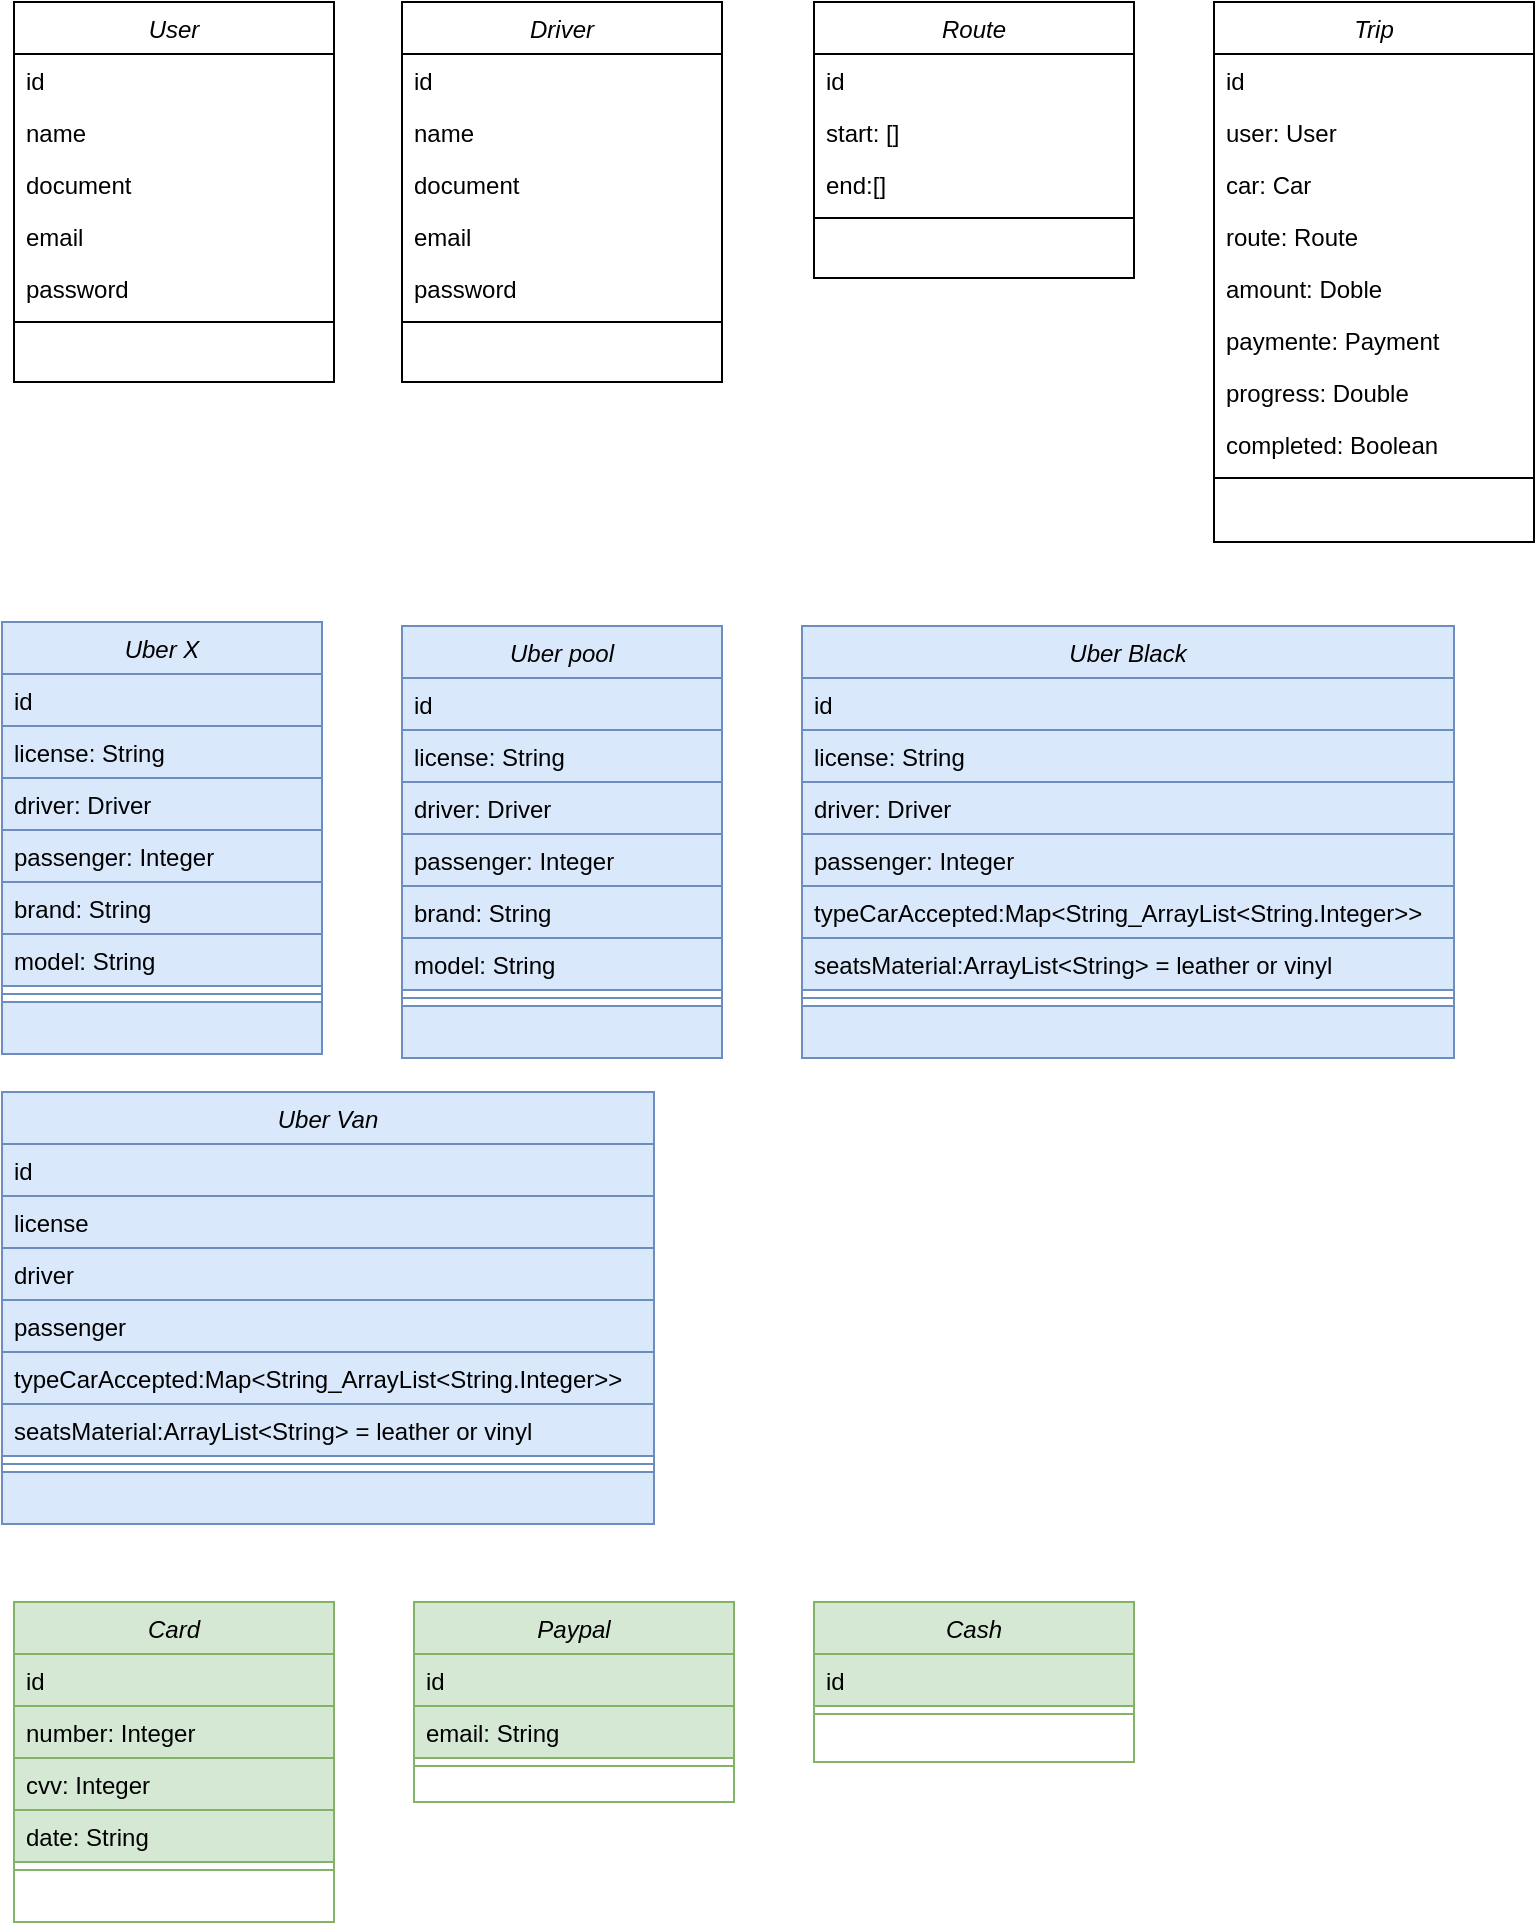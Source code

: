 <mxfile version="17.4.6" type="github">
  <diagram id="C5RBs43oDa-KdzZeNtuy" name="Page-1">
    <mxGraphModel dx="635" dy="436" grid="1" gridSize="10" guides="1" tooltips="1" connect="1" arrows="1" fold="1" page="1" pageScale="1" pageWidth="827" pageHeight="1169" math="0" shadow="0">
      <root>
        <mxCell id="WIyWlLk6GJQsqaUBKTNV-0" />
        <mxCell id="WIyWlLk6GJQsqaUBKTNV-1" parent="WIyWlLk6GJQsqaUBKTNV-0" />
        <mxCell id="zkfFHV4jXpPFQw0GAbJ--0" value="User" style="swimlane;fontStyle=2;align=center;verticalAlign=top;childLayout=stackLayout;horizontal=1;startSize=26;horizontalStack=0;resizeParent=1;resizeLast=0;collapsible=1;marginBottom=0;rounded=0;shadow=0;strokeWidth=1;" parent="WIyWlLk6GJQsqaUBKTNV-1" vertex="1">
          <mxGeometry x="40" y="40" width="160" height="190" as="geometry">
            <mxRectangle x="140" y="120" width="160" height="26" as="alternateBounds" />
          </mxGeometry>
        </mxCell>
        <mxCell id="zkfFHV4jXpPFQw0GAbJ--1" value="id" style="text;align=left;verticalAlign=top;spacingLeft=4;spacingRight=4;overflow=hidden;rotatable=0;points=[[0,0.5],[1,0.5]];portConstraint=eastwest;" parent="zkfFHV4jXpPFQw0GAbJ--0" vertex="1">
          <mxGeometry y="26" width="160" height="26" as="geometry" />
        </mxCell>
        <mxCell id="zkfFHV4jXpPFQw0GAbJ--2" value="name" style="text;align=left;verticalAlign=top;spacingLeft=4;spacingRight=4;overflow=hidden;rotatable=0;points=[[0,0.5],[1,0.5]];portConstraint=eastwest;rounded=0;shadow=0;html=0;" parent="zkfFHV4jXpPFQw0GAbJ--0" vertex="1">
          <mxGeometry y="52" width="160" height="26" as="geometry" />
        </mxCell>
        <mxCell id="zkfFHV4jXpPFQw0GAbJ--3" value="document" style="text;align=left;verticalAlign=top;spacingLeft=4;spacingRight=4;overflow=hidden;rotatable=0;points=[[0,0.5],[1,0.5]];portConstraint=eastwest;rounded=0;shadow=0;html=0;" parent="zkfFHV4jXpPFQw0GAbJ--0" vertex="1">
          <mxGeometry y="78" width="160" height="26" as="geometry" />
        </mxCell>
        <mxCell id="Rqe4wK9HPsTCAOAmtb5h-46" value="email" style="text;strokeColor=none;fillColor=none;align=left;verticalAlign=top;spacingLeft=4;spacingRight=4;overflow=hidden;rotatable=0;points=[[0,0.5],[1,0.5]];portConstraint=eastwest;" parent="zkfFHV4jXpPFQw0GAbJ--0" vertex="1">
          <mxGeometry y="104" width="160" height="26" as="geometry" />
        </mxCell>
        <mxCell id="Rqe4wK9HPsTCAOAmtb5h-47" value="password" style="text;strokeColor=none;fillColor=none;align=left;verticalAlign=top;spacingLeft=4;spacingRight=4;overflow=hidden;rotatable=0;points=[[0,0.5],[1,0.5]];portConstraint=eastwest;" parent="zkfFHV4jXpPFQw0GAbJ--0" vertex="1">
          <mxGeometry y="130" width="160" height="26" as="geometry" />
        </mxCell>
        <mxCell id="zkfFHV4jXpPFQw0GAbJ--4" value="" style="line;html=1;strokeWidth=1;align=left;verticalAlign=middle;spacingTop=-1;spacingLeft=3;spacingRight=3;rotatable=0;labelPosition=right;points=[];portConstraint=eastwest;" parent="zkfFHV4jXpPFQw0GAbJ--0" vertex="1">
          <mxGeometry y="156" width="160" height="8" as="geometry" />
        </mxCell>
        <mxCell id="Rqe4wK9HPsTCAOAmtb5h-0" value="Driver" style="swimlane;fontStyle=2;align=center;verticalAlign=top;childLayout=stackLayout;horizontal=1;startSize=26;horizontalStack=0;resizeParent=1;resizeLast=0;collapsible=1;marginBottom=0;rounded=0;shadow=0;strokeWidth=1;" parent="WIyWlLk6GJQsqaUBKTNV-1" vertex="1">
          <mxGeometry x="234" y="40" width="160" height="190" as="geometry">
            <mxRectangle x="230" y="140" width="160" height="26" as="alternateBounds" />
          </mxGeometry>
        </mxCell>
        <mxCell id="Rqe4wK9HPsTCAOAmtb5h-1" value="id" style="text;align=left;verticalAlign=top;spacingLeft=4;spacingRight=4;overflow=hidden;rotatable=0;points=[[0,0.5],[1,0.5]];portConstraint=eastwest;" parent="Rqe4wK9HPsTCAOAmtb5h-0" vertex="1">
          <mxGeometry y="26" width="160" height="26" as="geometry" />
        </mxCell>
        <mxCell id="Rqe4wK9HPsTCAOAmtb5h-2" value="name" style="text;align=left;verticalAlign=top;spacingLeft=4;spacingRight=4;overflow=hidden;rotatable=0;points=[[0,0.5],[1,0.5]];portConstraint=eastwest;rounded=0;shadow=0;html=0;" parent="Rqe4wK9HPsTCAOAmtb5h-0" vertex="1">
          <mxGeometry y="52" width="160" height="26" as="geometry" />
        </mxCell>
        <mxCell id="Rqe4wK9HPsTCAOAmtb5h-3" value="document" style="text;align=left;verticalAlign=top;spacingLeft=4;spacingRight=4;overflow=hidden;rotatable=0;points=[[0,0.5],[1,0.5]];portConstraint=eastwest;rounded=0;shadow=0;html=0;" parent="Rqe4wK9HPsTCAOAmtb5h-0" vertex="1">
          <mxGeometry y="78" width="160" height="26" as="geometry" />
        </mxCell>
        <mxCell id="Rqe4wK9HPsTCAOAmtb5h-49" value="email" style="text;align=left;verticalAlign=top;spacingLeft=4;spacingRight=4;overflow=hidden;rotatable=0;points=[[0,0.5],[1,0.5]];portConstraint=eastwest;rounded=0;shadow=0;html=0;" parent="Rqe4wK9HPsTCAOAmtb5h-0" vertex="1">
          <mxGeometry y="104" width="160" height="26" as="geometry" />
        </mxCell>
        <mxCell id="Rqe4wK9HPsTCAOAmtb5h-50" value="password" style="text;align=left;verticalAlign=top;spacingLeft=4;spacingRight=4;overflow=hidden;rotatable=0;points=[[0,0.5],[1,0.5]];portConstraint=eastwest;rounded=0;shadow=0;html=0;" parent="Rqe4wK9HPsTCAOAmtb5h-0" vertex="1">
          <mxGeometry y="130" width="160" height="26" as="geometry" />
        </mxCell>
        <mxCell id="Rqe4wK9HPsTCAOAmtb5h-4" value="" style="line;html=1;strokeWidth=1;align=left;verticalAlign=middle;spacingTop=-1;spacingLeft=3;spacingRight=3;rotatable=0;labelPosition=right;points=[];portConstraint=eastwest;" parent="Rqe4wK9HPsTCAOAmtb5h-0" vertex="1">
          <mxGeometry y="156" width="160" height="8" as="geometry" />
        </mxCell>
        <mxCell id="Rqe4wK9HPsTCAOAmtb5h-6" value="Route" style="swimlane;fontStyle=2;align=center;verticalAlign=top;childLayout=stackLayout;horizontal=1;startSize=26;horizontalStack=0;resizeParent=1;resizeLast=0;collapsible=1;marginBottom=0;rounded=0;shadow=0;strokeWidth=1;" parent="WIyWlLk6GJQsqaUBKTNV-1" vertex="1">
          <mxGeometry x="440" y="40" width="160" height="138" as="geometry">
            <mxRectangle x="230" y="140" width="160" height="26" as="alternateBounds" />
          </mxGeometry>
        </mxCell>
        <mxCell id="Rqe4wK9HPsTCAOAmtb5h-7" value="id" style="text;align=left;verticalAlign=top;spacingLeft=4;spacingRight=4;overflow=hidden;rotatable=0;points=[[0,0.5],[1,0.5]];portConstraint=eastwest;" parent="Rqe4wK9HPsTCAOAmtb5h-6" vertex="1">
          <mxGeometry y="26" width="160" height="26" as="geometry" />
        </mxCell>
        <mxCell id="Rqe4wK9HPsTCAOAmtb5h-8" value="start: []" style="text;align=left;verticalAlign=top;spacingLeft=4;spacingRight=4;overflow=hidden;rotatable=0;points=[[0,0.5],[1,0.5]];portConstraint=eastwest;rounded=0;shadow=0;html=0;" parent="Rqe4wK9HPsTCAOAmtb5h-6" vertex="1">
          <mxGeometry y="52" width="160" height="26" as="geometry" />
        </mxCell>
        <mxCell id="Rqe4wK9HPsTCAOAmtb5h-9" value="end:[]" style="text;align=left;verticalAlign=top;spacingLeft=4;spacingRight=4;overflow=hidden;rotatable=0;points=[[0,0.5],[1,0.5]];portConstraint=eastwest;rounded=0;shadow=0;html=0;" parent="Rqe4wK9HPsTCAOAmtb5h-6" vertex="1">
          <mxGeometry y="78" width="160" height="26" as="geometry" />
        </mxCell>
        <mxCell id="Rqe4wK9HPsTCAOAmtb5h-10" value="" style="line;html=1;strokeWidth=1;align=left;verticalAlign=middle;spacingTop=-1;spacingLeft=3;spacingRight=3;rotatable=0;labelPosition=right;points=[];portConstraint=eastwest;" parent="Rqe4wK9HPsTCAOAmtb5h-6" vertex="1">
          <mxGeometry y="104" width="160" height="8" as="geometry" />
        </mxCell>
        <mxCell id="Rqe4wK9HPsTCAOAmtb5h-24" value="Uber Black" style="swimlane;fontStyle=2;align=center;verticalAlign=top;childLayout=stackLayout;horizontal=1;startSize=26;horizontalStack=0;resizeParent=1;resizeLast=0;collapsible=1;marginBottom=0;rounded=0;shadow=0;strokeWidth=1;fillColor=#dae8fc;strokeColor=#6c8ebf;" parent="WIyWlLk6GJQsqaUBKTNV-1" vertex="1">
          <mxGeometry x="434" y="352" width="326" height="216" as="geometry">
            <mxRectangle x="230" y="140" width="160" height="26" as="alternateBounds" />
          </mxGeometry>
        </mxCell>
        <mxCell id="Rqe4wK9HPsTCAOAmtb5h-25" value="id" style="text;align=left;verticalAlign=top;spacingLeft=4;spacingRight=4;overflow=hidden;rotatable=0;points=[[0,0.5],[1,0.5]];portConstraint=eastwest;fillColor=#dae8fc;strokeColor=#6c8ebf;" parent="Rqe4wK9HPsTCAOAmtb5h-24" vertex="1">
          <mxGeometry y="26" width="326" height="26" as="geometry" />
        </mxCell>
        <mxCell id="Rqe4wK9HPsTCAOAmtb5h-26" value="license: String" style="text;align=left;verticalAlign=top;spacingLeft=4;spacingRight=4;overflow=hidden;rotatable=0;points=[[0,0.5],[1,0.5]];portConstraint=eastwest;rounded=0;shadow=0;html=0;fillColor=#dae8fc;strokeColor=#6c8ebf;" parent="Rqe4wK9HPsTCAOAmtb5h-24" vertex="1">
          <mxGeometry y="52" width="326" height="26" as="geometry" />
        </mxCell>
        <mxCell id="Rqe4wK9HPsTCAOAmtb5h-63" value="driver: Driver" style="text;align=left;verticalAlign=top;spacingLeft=4;spacingRight=4;overflow=hidden;rotatable=0;points=[[0,0.5],[1,0.5]];portConstraint=eastwest;rounded=0;shadow=0;html=0;fillColor=#dae8fc;strokeColor=#6c8ebf;" parent="Rqe4wK9HPsTCAOAmtb5h-24" vertex="1">
          <mxGeometry y="78" width="326" height="26" as="geometry" />
        </mxCell>
        <mxCell id="Rqe4wK9HPsTCAOAmtb5h-27" value="passenger: Integer" style="text;align=left;verticalAlign=top;spacingLeft=4;spacingRight=4;overflow=hidden;rotatable=0;points=[[0,0.5],[1,0.5]];portConstraint=eastwest;rounded=0;shadow=0;html=0;fillColor=#dae8fc;strokeColor=#6c8ebf;" parent="Rqe4wK9HPsTCAOAmtb5h-24" vertex="1">
          <mxGeometry y="104" width="326" height="26" as="geometry" />
        </mxCell>
        <mxCell id="Rqe4wK9HPsTCAOAmtb5h-64" value="typeCarAccepted:Map&lt;String_ArrayList&lt;String.Integer&gt;&gt;" style="text;align=left;verticalAlign=top;spacingLeft=4;spacingRight=4;overflow=hidden;rotatable=0;points=[[0,0.5],[1,0.5]];portConstraint=eastwest;rounded=0;shadow=0;html=0;fillColor=#dae8fc;strokeColor=#6c8ebf;" parent="Rqe4wK9HPsTCAOAmtb5h-24" vertex="1">
          <mxGeometry y="130" width="326" height="26" as="geometry" />
        </mxCell>
        <mxCell id="Rqe4wK9HPsTCAOAmtb5h-65" value="seatsMaterial:ArrayList&lt;String&gt; = leather or vinyl" style="text;align=left;verticalAlign=top;spacingLeft=4;spacingRight=4;overflow=hidden;rotatable=0;points=[[0,0.5],[1,0.5]];portConstraint=eastwest;rounded=0;shadow=0;html=0;fillColor=#dae8fc;strokeColor=#6c8ebf;" parent="Rqe4wK9HPsTCAOAmtb5h-24" vertex="1">
          <mxGeometry y="156" width="326" height="26" as="geometry" />
        </mxCell>
        <mxCell id="Rqe4wK9HPsTCAOAmtb5h-28" value="" style="line;html=1;strokeWidth=1;align=left;verticalAlign=middle;spacingTop=-1;spacingLeft=3;spacingRight=3;rotatable=0;labelPosition=right;points=[];portConstraint=eastwest;fillColor=#dae8fc;strokeColor=#6c8ebf;" parent="Rqe4wK9HPsTCAOAmtb5h-24" vertex="1">
          <mxGeometry y="182" width="326" height="8" as="geometry" />
        </mxCell>
        <mxCell id="Rqe4wK9HPsTCAOAmtb5h-29" value="" style="text;align=left;verticalAlign=top;spacingLeft=4;spacingRight=4;overflow=hidden;rotatable=0;points=[[0,0.5],[1,0.5]];portConstraint=eastwest;fillColor=#dae8fc;strokeColor=#6c8ebf;" parent="Rqe4wK9HPsTCAOAmtb5h-24" vertex="1">
          <mxGeometry y="190" width="326" height="26" as="geometry" />
        </mxCell>
        <mxCell id="Rqe4wK9HPsTCAOAmtb5h-30" value="Uber X" style="swimlane;fontStyle=2;align=center;verticalAlign=top;childLayout=stackLayout;horizontal=1;startSize=26;horizontalStack=0;resizeParent=1;resizeLast=0;collapsible=1;marginBottom=0;rounded=0;shadow=0;strokeWidth=1;fillColor=#dae8fc;strokeColor=#6c8ebf;" parent="WIyWlLk6GJQsqaUBKTNV-1" vertex="1">
          <mxGeometry x="34" y="350" width="160" height="216" as="geometry">
            <mxRectangle x="230" y="140" width="160" height="26" as="alternateBounds" />
          </mxGeometry>
        </mxCell>
        <mxCell id="Rqe4wK9HPsTCAOAmtb5h-31" value="id" style="text;align=left;verticalAlign=top;spacingLeft=4;spacingRight=4;overflow=hidden;rotatable=0;points=[[0,0.5],[1,0.5]];portConstraint=eastwest;fillColor=#dae8fc;strokeColor=#6c8ebf;" parent="Rqe4wK9HPsTCAOAmtb5h-30" vertex="1">
          <mxGeometry y="26" width="160" height="26" as="geometry" />
        </mxCell>
        <mxCell id="Rqe4wK9HPsTCAOAmtb5h-32" value="license: String" style="text;align=left;verticalAlign=top;spacingLeft=4;spacingRight=4;overflow=hidden;rotatable=0;points=[[0,0.5],[1,0.5]];portConstraint=eastwest;rounded=0;shadow=0;html=0;fillColor=#dae8fc;strokeColor=#6c8ebf;" parent="Rqe4wK9HPsTCAOAmtb5h-30" vertex="1">
          <mxGeometry y="52" width="160" height="26" as="geometry" />
        </mxCell>
        <mxCell id="Rqe4wK9HPsTCAOAmtb5h-51" value="driver: Driver" style="text;align=left;verticalAlign=top;spacingLeft=4;spacingRight=4;overflow=hidden;rotatable=0;points=[[0,0.5],[1,0.5]];portConstraint=eastwest;rounded=0;shadow=0;html=0;fillColor=#dae8fc;strokeColor=#6c8ebf;" parent="Rqe4wK9HPsTCAOAmtb5h-30" vertex="1">
          <mxGeometry y="78" width="160" height="26" as="geometry" />
        </mxCell>
        <mxCell id="Rqe4wK9HPsTCAOAmtb5h-33" value="passenger: Integer" style="text;align=left;verticalAlign=top;spacingLeft=4;spacingRight=4;overflow=hidden;rotatable=0;points=[[0,0.5],[1,0.5]];portConstraint=eastwest;rounded=0;shadow=0;html=0;fillColor=#dae8fc;strokeColor=#6c8ebf;" parent="Rqe4wK9HPsTCAOAmtb5h-30" vertex="1">
          <mxGeometry y="104" width="160" height="26" as="geometry" />
        </mxCell>
        <mxCell id="Rqe4wK9HPsTCAOAmtb5h-52" value="brand: String" style="text;align=left;verticalAlign=top;spacingLeft=4;spacingRight=4;overflow=hidden;rotatable=0;points=[[0,0.5],[1,0.5]];portConstraint=eastwest;rounded=0;shadow=0;html=0;fillColor=#dae8fc;strokeColor=#6c8ebf;" parent="Rqe4wK9HPsTCAOAmtb5h-30" vertex="1">
          <mxGeometry y="130" width="160" height="26" as="geometry" />
        </mxCell>
        <mxCell id="Rqe4wK9HPsTCAOAmtb5h-53" value="model: String" style="text;align=left;verticalAlign=top;spacingLeft=4;spacingRight=4;overflow=hidden;rotatable=0;points=[[0,0.5],[1,0.5]];portConstraint=eastwest;rounded=0;shadow=0;html=0;fillColor=#dae8fc;strokeColor=#6c8ebf;" parent="Rqe4wK9HPsTCAOAmtb5h-30" vertex="1">
          <mxGeometry y="156" width="160" height="26" as="geometry" />
        </mxCell>
        <mxCell id="Rqe4wK9HPsTCAOAmtb5h-34" value="" style="line;html=1;strokeWidth=1;align=left;verticalAlign=middle;spacingTop=-1;spacingLeft=3;spacingRight=3;rotatable=0;labelPosition=right;points=[];portConstraint=eastwest;fillColor=#dae8fc;strokeColor=#6c8ebf;" parent="Rqe4wK9HPsTCAOAmtb5h-30" vertex="1">
          <mxGeometry y="182" width="160" height="8" as="geometry" />
        </mxCell>
        <mxCell id="Rqe4wK9HPsTCAOAmtb5h-35" value="" style="text;align=left;verticalAlign=top;spacingLeft=4;spacingRight=4;overflow=hidden;rotatable=0;points=[[0,0.5],[1,0.5]];portConstraint=eastwest;fillColor=#dae8fc;strokeColor=#6c8ebf;" parent="Rqe4wK9HPsTCAOAmtb5h-30" vertex="1">
          <mxGeometry y="190" width="160" height="26" as="geometry" />
        </mxCell>
        <mxCell id="Rqe4wK9HPsTCAOAmtb5h-54" value="Uber pool" style="swimlane;fontStyle=2;align=center;verticalAlign=top;childLayout=stackLayout;horizontal=1;startSize=26;horizontalStack=0;resizeParent=1;resizeLast=0;collapsible=1;marginBottom=0;rounded=0;shadow=0;strokeWidth=1;fillColor=#dae8fc;strokeColor=#6c8ebf;" parent="WIyWlLk6GJQsqaUBKTNV-1" vertex="1">
          <mxGeometry x="234" y="352" width="160" height="216" as="geometry">
            <mxRectangle x="230" y="140" width="160" height="26" as="alternateBounds" />
          </mxGeometry>
        </mxCell>
        <mxCell id="Rqe4wK9HPsTCAOAmtb5h-55" value="id" style="text;align=left;verticalAlign=top;spacingLeft=4;spacingRight=4;overflow=hidden;rotatable=0;points=[[0,0.5],[1,0.5]];portConstraint=eastwest;fillColor=#dae8fc;strokeColor=#6c8ebf;" parent="Rqe4wK9HPsTCAOAmtb5h-54" vertex="1">
          <mxGeometry y="26" width="160" height="26" as="geometry" />
        </mxCell>
        <mxCell id="Rqe4wK9HPsTCAOAmtb5h-56" value="license: String" style="text;align=left;verticalAlign=top;spacingLeft=4;spacingRight=4;overflow=hidden;rotatable=0;points=[[0,0.5],[1,0.5]];portConstraint=eastwest;rounded=0;shadow=0;html=0;fillColor=#dae8fc;strokeColor=#6c8ebf;" parent="Rqe4wK9HPsTCAOAmtb5h-54" vertex="1">
          <mxGeometry y="52" width="160" height="26" as="geometry" />
        </mxCell>
        <mxCell id="Rqe4wK9HPsTCAOAmtb5h-57" value="driver: Driver" style="text;align=left;verticalAlign=top;spacingLeft=4;spacingRight=4;overflow=hidden;rotatable=0;points=[[0,0.5],[1,0.5]];portConstraint=eastwest;rounded=0;shadow=0;html=0;fillColor=#dae8fc;strokeColor=#6c8ebf;" parent="Rqe4wK9HPsTCAOAmtb5h-54" vertex="1">
          <mxGeometry y="78" width="160" height="26" as="geometry" />
        </mxCell>
        <mxCell id="Rqe4wK9HPsTCAOAmtb5h-58" value="passenger: Integer" style="text;align=left;verticalAlign=top;spacingLeft=4;spacingRight=4;overflow=hidden;rotatable=0;points=[[0,0.5],[1,0.5]];portConstraint=eastwest;rounded=0;shadow=0;html=0;fillColor=#dae8fc;strokeColor=#6c8ebf;" parent="Rqe4wK9HPsTCAOAmtb5h-54" vertex="1">
          <mxGeometry y="104" width="160" height="26" as="geometry" />
        </mxCell>
        <mxCell id="Rqe4wK9HPsTCAOAmtb5h-59" value="brand: String" style="text;align=left;verticalAlign=top;spacingLeft=4;spacingRight=4;overflow=hidden;rotatable=0;points=[[0,0.5],[1,0.5]];portConstraint=eastwest;rounded=0;shadow=0;html=0;fillColor=#dae8fc;strokeColor=#6c8ebf;" parent="Rqe4wK9HPsTCAOAmtb5h-54" vertex="1">
          <mxGeometry y="130" width="160" height="26" as="geometry" />
        </mxCell>
        <mxCell id="Rqe4wK9HPsTCAOAmtb5h-60" value="model: String" style="text;align=left;verticalAlign=top;spacingLeft=4;spacingRight=4;overflow=hidden;rotatable=0;points=[[0,0.5],[1,0.5]];portConstraint=eastwest;rounded=0;shadow=0;html=0;fillColor=#dae8fc;strokeColor=#6c8ebf;" parent="Rqe4wK9HPsTCAOAmtb5h-54" vertex="1">
          <mxGeometry y="156" width="160" height="26" as="geometry" />
        </mxCell>
        <mxCell id="Rqe4wK9HPsTCAOAmtb5h-61" value="" style="line;html=1;strokeWidth=1;align=left;verticalAlign=middle;spacingTop=-1;spacingLeft=3;spacingRight=3;rotatable=0;labelPosition=right;points=[];portConstraint=eastwest;fillColor=#dae8fc;strokeColor=#6c8ebf;" parent="Rqe4wK9HPsTCAOAmtb5h-54" vertex="1">
          <mxGeometry y="182" width="160" height="8" as="geometry" />
        </mxCell>
        <mxCell id="Rqe4wK9HPsTCAOAmtb5h-62" value="" style="text;align=left;verticalAlign=top;spacingLeft=4;spacingRight=4;overflow=hidden;rotatable=0;points=[[0,0.5],[1,0.5]];portConstraint=eastwest;fillColor=#dae8fc;strokeColor=#6c8ebf;" parent="Rqe4wK9HPsTCAOAmtb5h-54" vertex="1">
          <mxGeometry y="190" width="160" height="26" as="geometry" />
        </mxCell>
        <mxCell id="Rqe4wK9HPsTCAOAmtb5h-66" value="Uber Van" style="swimlane;fontStyle=2;align=center;verticalAlign=top;childLayout=stackLayout;horizontal=1;startSize=26;horizontalStack=0;resizeParent=1;resizeLast=0;collapsible=1;marginBottom=0;rounded=0;shadow=0;strokeWidth=1;fillColor=#dae8fc;strokeColor=#6c8ebf;" parent="WIyWlLk6GJQsqaUBKTNV-1" vertex="1">
          <mxGeometry x="34" y="585" width="326" height="216" as="geometry">
            <mxRectangle x="230" y="140" width="160" height="26" as="alternateBounds" />
          </mxGeometry>
        </mxCell>
        <mxCell id="Rqe4wK9HPsTCAOAmtb5h-67" value="id" style="text;align=left;verticalAlign=top;spacingLeft=4;spacingRight=4;overflow=hidden;rotatable=0;points=[[0,0.5],[1,0.5]];portConstraint=eastwest;fillColor=#dae8fc;strokeColor=#6c8ebf;" parent="Rqe4wK9HPsTCAOAmtb5h-66" vertex="1">
          <mxGeometry y="26" width="326" height="26" as="geometry" />
        </mxCell>
        <mxCell id="Rqe4wK9HPsTCAOAmtb5h-68" value="license" style="text;align=left;verticalAlign=top;spacingLeft=4;spacingRight=4;overflow=hidden;rotatable=0;points=[[0,0.5],[1,0.5]];portConstraint=eastwest;rounded=0;shadow=0;html=0;fillColor=#dae8fc;strokeColor=#6c8ebf;" parent="Rqe4wK9HPsTCAOAmtb5h-66" vertex="1">
          <mxGeometry y="52" width="326" height="26" as="geometry" />
        </mxCell>
        <mxCell id="Rqe4wK9HPsTCAOAmtb5h-69" value="driver" style="text;align=left;verticalAlign=top;spacingLeft=4;spacingRight=4;overflow=hidden;rotatable=0;points=[[0,0.5],[1,0.5]];portConstraint=eastwest;rounded=0;shadow=0;html=0;fillColor=#dae8fc;strokeColor=#6c8ebf;" parent="Rqe4wK9HPsTCAOAmtb5h-66" vertex="1">
          <mxGeometry y="78" width="326" height="26" as="geometry" />
        </mxCell>
        <mxCell id="Rqe4wK9HPsTCAOAmtb5h-70" value="passenger" style="text;align=left;verticalAlign=top;spacingLeft=4;spacingRight=4;overflow=hidden;rotatable=0;points=[[0,0.5],[1,0.5]];portConstraint=eastwest;rounded=0;shadow=0;html=0;fillColor=#dae8fc;strokeColor=#6c8ebf;" parent="Rqe4wK9HPsTCAOAmtb5h-66" vertex="1">
          <mxGeometry y="104" width="326" height="26" as="geometry" />
        </mxCell>
        <mxCell id="Rqe4wK9HPsTCAOAmtb5h-71" value="typeCarAccepted:Map&lt;String_ArrayList&lt;String.Integer&gt;&gt;" style="text;align=left;verticalAlign=top;spacingLeft=4;spacingRight=4;overflow=hidden;rotatable=0;points=[[0,0.5],[1,0.5]];portConstraint=eastwest;rounded=0;shadow=0;html=0;fillColor=#dae8fc;strokeColor=#6c8ebf;" parent="Rqe4wK9HPsTCAOAmtb5h-66" vertex="1">
          <mxGeometry y="130" width="326" height="26" as="geometry" />
        </mxCell>
        <mxCell id="Rqe4wK9HPsTCAOAmtb5h-72" value="seatsMaterial:ArrayList&lt;String&gt; = leather or vinyl" style="text;align=left;verticalAlign=top;spacingLeft=4;spacingRight=4;overflow=hidden;rotatable=0;points=[[0,0.5],[1,0.5]];portConstraint=eastwest;rounded=0;shadow=0;html=0;fillColor=#dae8fc;strokeColor=#6c8ebf;" parent="Rqe4wK9HPsTCAOAmtb5h-66" vertex="1">
          <mxGeometry y="156" width="326" height="26" as="geometry" />
        </mxCell>
        <mxCell id="Rqe4wK9HPsTCAOAmtb5h-73" value="" style="line;html=1;strokeWidth=1;align=left;verticalAlign=middle;spacingTop=-1;spacingLeft=3;spacingRight=3;rotatable=0;labelPosition=right;points=[];portConstraint=eastwest;fillColor=#dae8fc;strokeColor=#6c8ebf;" parent="Rqe4wK9HPsTCAOAmtb5h-66" vertex="1">
          <mxGeometry y="182" width="326" height="8" as="geometry" />
        </mxCell>
        <mxCell id="Rqe4wK9HPsTCAOAmtb5h-74" value="" style="text;align=left;verticalAlign=top;spacingLeft=4;spacingRight=4;overflow=hidden;rotatable=0;points=[[0,0.5],[1,0.5]];portConstraint=eastwest;fillColor=#dae8fc;strokeColor=#6c8ebf;" parent="Rqe4wK9HPsTCAOAmtb5h-66" vertex="1">
          <mxGeometry y="190" width="326" height="26" as="geometry" />
        </mxCell>
        <mxCell id="Rqe4wK9HPsTCAOAmtb5h-75" value="Card" style="swimlane;fontStyle=2;align=center;verticalAlign=top;childLayout=stackLayout;horizontal=1;startSize=26;horizontalStack=0;resizeParent=1;resizeLast=0;collapsible=1;marginBottom=0;rounded=0;shadow=0;strokeWidth=1;fillColor=#d5e8d4;strokeColor=#82b366;" parent="WIyWlLk6GJQsqaUBKTNV-1" vertex="1">
          <mxGeometry x="40" y="840" width="160" height="160" as="geometry">
            <mxRectangle x="140" y="120" width="160" height="26" as="alternateBounds" />
          </mxGeometry>
        </mxCell>
        <mxCell id="Rqe4wK9HPsTCAOAmtb5h-76" value="id" style="text;align=left;verticalAlign=top;spacingLeft=4;spacingRight=4;overflow=hidden;rotatable=0;points=[[0,0.5],[1,0.5]];portConstraint=eastwest;fillColor=#d5e8d4;strokeColor=#82b366;" parent="Rqe4wK9HPsTCAOAmtb5h-75" vertex="1">
          <mxGeometry y="26" width="160" height="26" as="geometry" />
        </mxCell>
        <mxCell id="Rqe4wK9HPsTCAOAmtb5h-77" value="number: Integer" style="text;align=left;verticalAlign=top;spacingLeft=4;spacingRight=4;overflow=hidden;rotatable=0;points=[[0,0.5],[1,0.5]];portConstraint=eastwest;rounded=0;shadow=0;html=0;fillColor=#d5e8d4;strokeColor=#82b366;" parent="Rqe4wK9HPsTCAOAmtb5h-75" vertex="1">
          <mxGeometry y="52" width="160" height="26" as="geometry" />
        </mxCell>
        <mxCell id="Rqe4wK9HPsTCAOAmtb5h-78" value="cvv: Integer" style="text;align=left;verticalAlign=top;spacingLeft=4;spacingRight=4;overflow=hidden;rotatable=0;points=[[0,0.5],[1,0.5]];portConstraint=eastwest;rounded=0;shadow=0;html=0;fillColor=#d5e8d4;strokeColor=#82b366;" parent="Rqe4wK9HPsTCAOAmtb5h-75" vertex="1">
          <mxGeometry y="78" width="160" height="26" as="geometry" />
        </mxCell>
        <mxCell id="Rqe4wK9HPsTCAOAmtb5h-79" value="date: String" style="text;strokeColor=#82b366;fillColor=#d5e8d4;align=left;verticalAlign=top;spacingLeft=4;spacingRight=4;overflow=hidden;rotatable=0;points=[[0,0.5],[1,0.5]];portConstraint=eastwest;" parent="Rqe4wK9HPsTCAOAmtb5h-75" vertex="1">
          <mxGeometry y="104" width="160" height="26" as="geometry" />
        </mxCell>
        <mxCell id="Rqe4wK9HPsTCAOAmtb5h-81" value="" style="line;html=1;strokeWidth=1;align=left;verticalAlign=middle;spacingTop=-1;spacingLeft=3;spacingRight=3;rotatable=0;labelPosition=right;points=[];portConstraint=eastwest;fillColor=#d5e8d4;strokeColor=#82b366;" parent="Rqe4wK9HPsTCAOAmtb5h-75" vertex="1">
          <mxGeometry y="130" width="160" height="8" as="geometry" />
        </mxCell>
        <mxCell id="Rqe4wK9HPsTCAOAmtb5h-82" value="Paypal" style="swimlane;fontStyle=2;align=center;verticalAlign=top;childLayout=stackLayout;horizontal=1;startSize=26;horizontalStack=0;resizeParent=1;resizeLast=0;collapsible=1;marginBottom=0;rounded=0;shadow=0;strokeWidth=1;fillColor=#d5e8d4;strokeColor=#82b366;" parent="WIyWlLk6GJQsqaUBKTNV-1" vertex="1">
          <mxGeometry x="240" y="840" width="160" height="100" as="geometry">
            <mxRectangle x="140" y="120" width="160" height="26" as="alternateBounds" />
          </mxGeometry>
        </mxCell>
        <mxCell id="Rqe4wK9HPsTCAOAmtb5h-83" value="id" style="text;align=left;verticalAlign=top;spacingLeft=4;spacingRight=4;overflow=hidden;rotatable=0;points=[[0,0.5],[1,0.5]];portConstraint=eastwest;fillColor=#d5e8d4;strokeColor=#82b366;" parent="Rqe4wK9HPsTCAOAmtb5h-82" vertex="1">
          <mxGeometry y="26" width="160" height="26" as="geometry" />
        </mxCell>
        <mxCell id="Rqe4wK9HPsTCAOAmtb5h-84" value="email: String" style="text;align=left;verticalAlign=top;spacingLeft=4;spacingRight=4;overflow=hidden;rotatable=0;points=[[0,0.5],[1,0.5]];portConstraint=eastwest;rounded=0;shadow=0;html=0;fillColor=#d5e8d4;strokeColor=#82b366;" parent="Rqe4wK9HPsTCAOAmtb5h-82" vertex="1">
          <mxGeometry y="52" width="160" height="26" as="geometry" />
        </mxCell>
        <mxCell id="Rqe4wK9HPsTCAOAmtb5h-88" value="" style="line;html=1;strokeWidth=1;align=left;verticalAlign=middle;spacingTop=-1;spacingLeft=3;spacingRight=3;rotatable=0;labelPosition=right;points=[];portConstraint=eastwest;fillColor=#d5e8d4;strokeColor=#82b366;" parent="Rqe4wK9HPsTCAOAmtb5h-82" vertex="1">
          <mxGeometry y="78" width="160" height="8" as="geometry" />
        </mxCell>
        <mxCell id="Rqe4wK9HPsTCAOAmtb5h-89" value="Cash" style="swimlane;fontStyle=2;align=center;verticalAlign=top;childLayout=stackLayout;horizontal=1;startSize=26;horizontalStack=0;resizeParent=1;resizeLast=0;collapsible=1;marginBottom=0;rounded=0;shadow=0;strokeWidth=1;fillColor=#d5e8d4;strokeColor=#82b366;" parent="WIyWlLk6GJQsqaUBKTNV-1" vertex="1">
          <mxGeometry x="440" y="840" width="160" height="80" as="geometry">
            <mxRectangle x="140" y="120" width="160" height="26" as="alternateBounds" />
          </mxGeometry>
        </mxCell>
        <mxCell id="Rqe4wK9HPsTCAOAmtb5h-90" value="id" style="text;align=left;verticalAlign=top;spacingLeft=4;spacingRight=4;overflow=hidden;rotatable=0;points=[[0,0.5],[1,0.5]];portConstraint=eastwest;fillColor=#d5e8d4;strokeColor=#82b366;" parent="Rqe4wK9HPsTCAOAmtb5h-89" vertex="1">
          <mxGeometry y="26" width="160" height="26" as="geometry" />
        </mxCell>
        <mxCell id="Rqe4wK9HPsTCAOAmtb5h-95" value="" style="line;html=1;strokeWidth=1;align=left;verticalAlign=middle;spacingTop=-1;spacingLeft=3;spacingRight=3;rotatable=0;labelPosition=right;points=[];portConstraint=eastwest;fillColor=#d5e8d4;strokeColor=#82b366;" parent="Rqe4wK9HPsTCAOAmtb5h-89" vertex="1">
          <mxGeometry y="52" width="160" height="8" as="geometry" />
        </mxCell>
        <mxCell id="QUlWiGrvOHZrq6rZKVUI-0" value="Trip" style="swimlane;fontStyle=2;align=center;verticalAlign=top;childLayout=stackLayout;horizontal=1;startSize=26;horizontalStack=0;resizeParent=1;resizeLast=0;collapsible=1;marginBottom=0;rounded=0;shadow=0;strokeWidth=1;" vertex="1" parent="WIyWlLk6GJQsqaUBKTNV-1">
          <mxGeometry x="640" y="40" width="160" height="270" as="geometry">
            <mxRectangle x="230" y="140" width="160" height="26" as="alternateBounds" />
          </mxGeometry>
        </mxCell>
        <mxCell id="QUlWiGrvOHZrq6rZKVUI-1" value="id" style="text;align=left;verticalAlign=top;spacingLeft=4;spacingRight=4;overflow=hidden;rotatable=0;points=[[0,0.5],[1,0.5]];portConstraint=eastwest;" vertex="1" parent="QUlWiGrvOHZrq6rZKVUI-0">
          <mxGeometry y="26" width="160" height="26" as="geometry" />
        </mxCell>
        <mxCell id="QUlWiGrvOHZrq6rZKVUI-2" value="user: User" style="text;align=left;verticalAlign=top;spacingLeft=4;spacingRight=4;overflow=hidden;rotatable=0;points=[[0,0.5],[1,0.5]];portConstraint=eastwest;rounded=0;shadow=0;html=0;" vertex="1" parent="QUlWiGrvOHZrq6rZKVUI-0">
          <mxGeometry y="52" width="160" height="26" as="geometry" />
        </mxCell>
        <mxCell id="QUlWiGrvOHZrq6rZKVUI-3" value="car: Car" style="text;align=left;verticalAlign=top;spacingLeft=4;spacingRight=4;overflow=hidden;rotatable=0;points=[[0,0.5],[1,0.5]];portConstraint=eastwest;rounded=0;shadow=0;html=0;" vertex="1" parent="QUlWiGrvOHZrq6rZKVUI-0">
          <mxGeometry y="78" width="160" height="26" as="geometry" />
        </mxCell>
        <mxCell id="QUlWiGrvOHZrq6rZKVUI-4" value="route: Route" style="text;align=left;verticalAlign=top;spacingLeft=4;spacingRight=4;overflow=hidden;rotatable=0;points=[[0,0.5],[1,0.5]];portConstraint=eastwest;rounded=0;shadow=0;html=0;" vertex="1" parent="QUlWiGrvOHZrq6rZKVUI-0">
          <mxGeometry y="104" width="160" height="26" as="geometry" />
        </mxCell>
        <mxCell id="QUlWiGrvOHZrq6rZKVUI-7" value="amount: Doble" style="text;align=left;verticalAlign=top;spacingLeft=4;spacingRight=4;overflow=hidden;rotatable=0;points=[[0,0.5],[1,0.5]];portConstraint=eastwest;rounded=0;shadow=0;html=0;" vertex="1" parent="QUlWiGrvOHZrq6rZKVUI-0">
          <mxGeometry y="130" width="160" height="26" as="geometry" />
        </mxCell>
        <mxCell id="QUlWiGrvOHZrq6rZKVUI-5" value="paymente: Payment" style="text;align=left;verticalAlign=top;spacingLeft=4;spacingRight=4;overflow=hidden;rotatable=0;points=[[0,0.5],[1,0.5]];portConstraint=eastwest;rounded=0;shadow=0;html=0;" vertex="1" parent="QUlWiGrvOHZrq6rZKVUI-0">
          <mxGeometry y="156" width="160" height="26" as="geometry" />
        </mxCell>
        <mxCell id="QUlWiGrvOHZrq6rZKVUI-8" value="progress: Double" style="text;align=left;verticalAlign=top;spacingLeft=4;spacingRight=4;overflow=hidden;rotatable=0;points=[[0,0.5],[1,0.5]];portConstraint=eastwest;rounded=0;shadow=0;html=0;" vertex="1" parent="QUlWiGrvOHZrq6rZKVUI-0">
          <mxGeometry y="182" width="160" height="26" as="geometry" />
        </mxCell>
        <mxCell id="QUlWiGrvOHZrq6rZKVUI-9" value="completed: Boolean" style="text;align=left;verticalAlign=top;spacingLeft=4;spacingRight=4;overflow=hidden;rotatable=0;points=[[0,0.5],[1,0.5]];portConstraint=eastwest;rounded=0;shadow=0;html=0;" vertex="1" parent="QUlWiGrvOHZrq6rZKVUI-0">
          <mxGeometry y="208" width="160" height="26" as="geometry" />
        </mxCell>
        <mxCell id="QUlWiGrvOHZrq6rZKVUI-6" value="" style="line;html=1;strokeWidth=1;align=left;verticalAlign=middle;spacingTop=-1;spacingLeft=3;spacingRight=3;rotatable=0;labelPosition=right;points=[];portConstraint=eastwest;" vertex="1" parent="QUlWiGrvOHZrq6rZKVUI-0">
          <mxGeometry y="234" width="160" height="8" as="geometry" />
        </mxCell>
      </root>
    </mxGraphModel>
  </diagram>
</mxfile>
